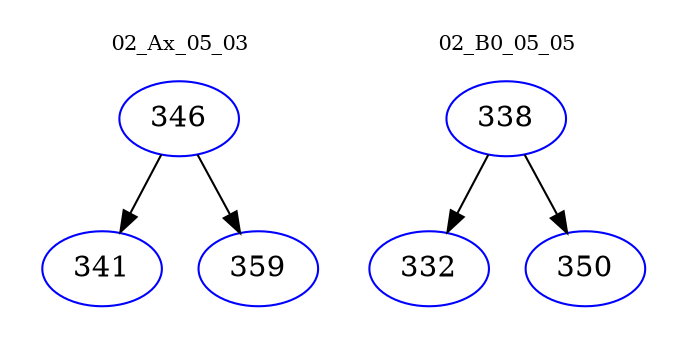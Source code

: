 digraph{
subgraph cluster_0 {
color = white
label = "02_Ax_05_03";
fontsize=10;
T0_346 [label="346", color="blue"]
T0_346 -> T0_341 [color="black"]
T0_341 [label="341", color="blue"]
T0_346 -> T0_359 [color="black"]
T0_359 [label="359", color="blue"]
}
subgraph cluster_1 {
color = white
label = "02_B0_05_05";
fontsize=10;
T1_338 [label="338", color="blue"]
T1_338 -> T1_332 [color="black"]
T1_332 [label="332", color="blue"]
T1_338 -> T1_350 [color="black"]
T1_350 [label="350", color="blue"]
}
}
